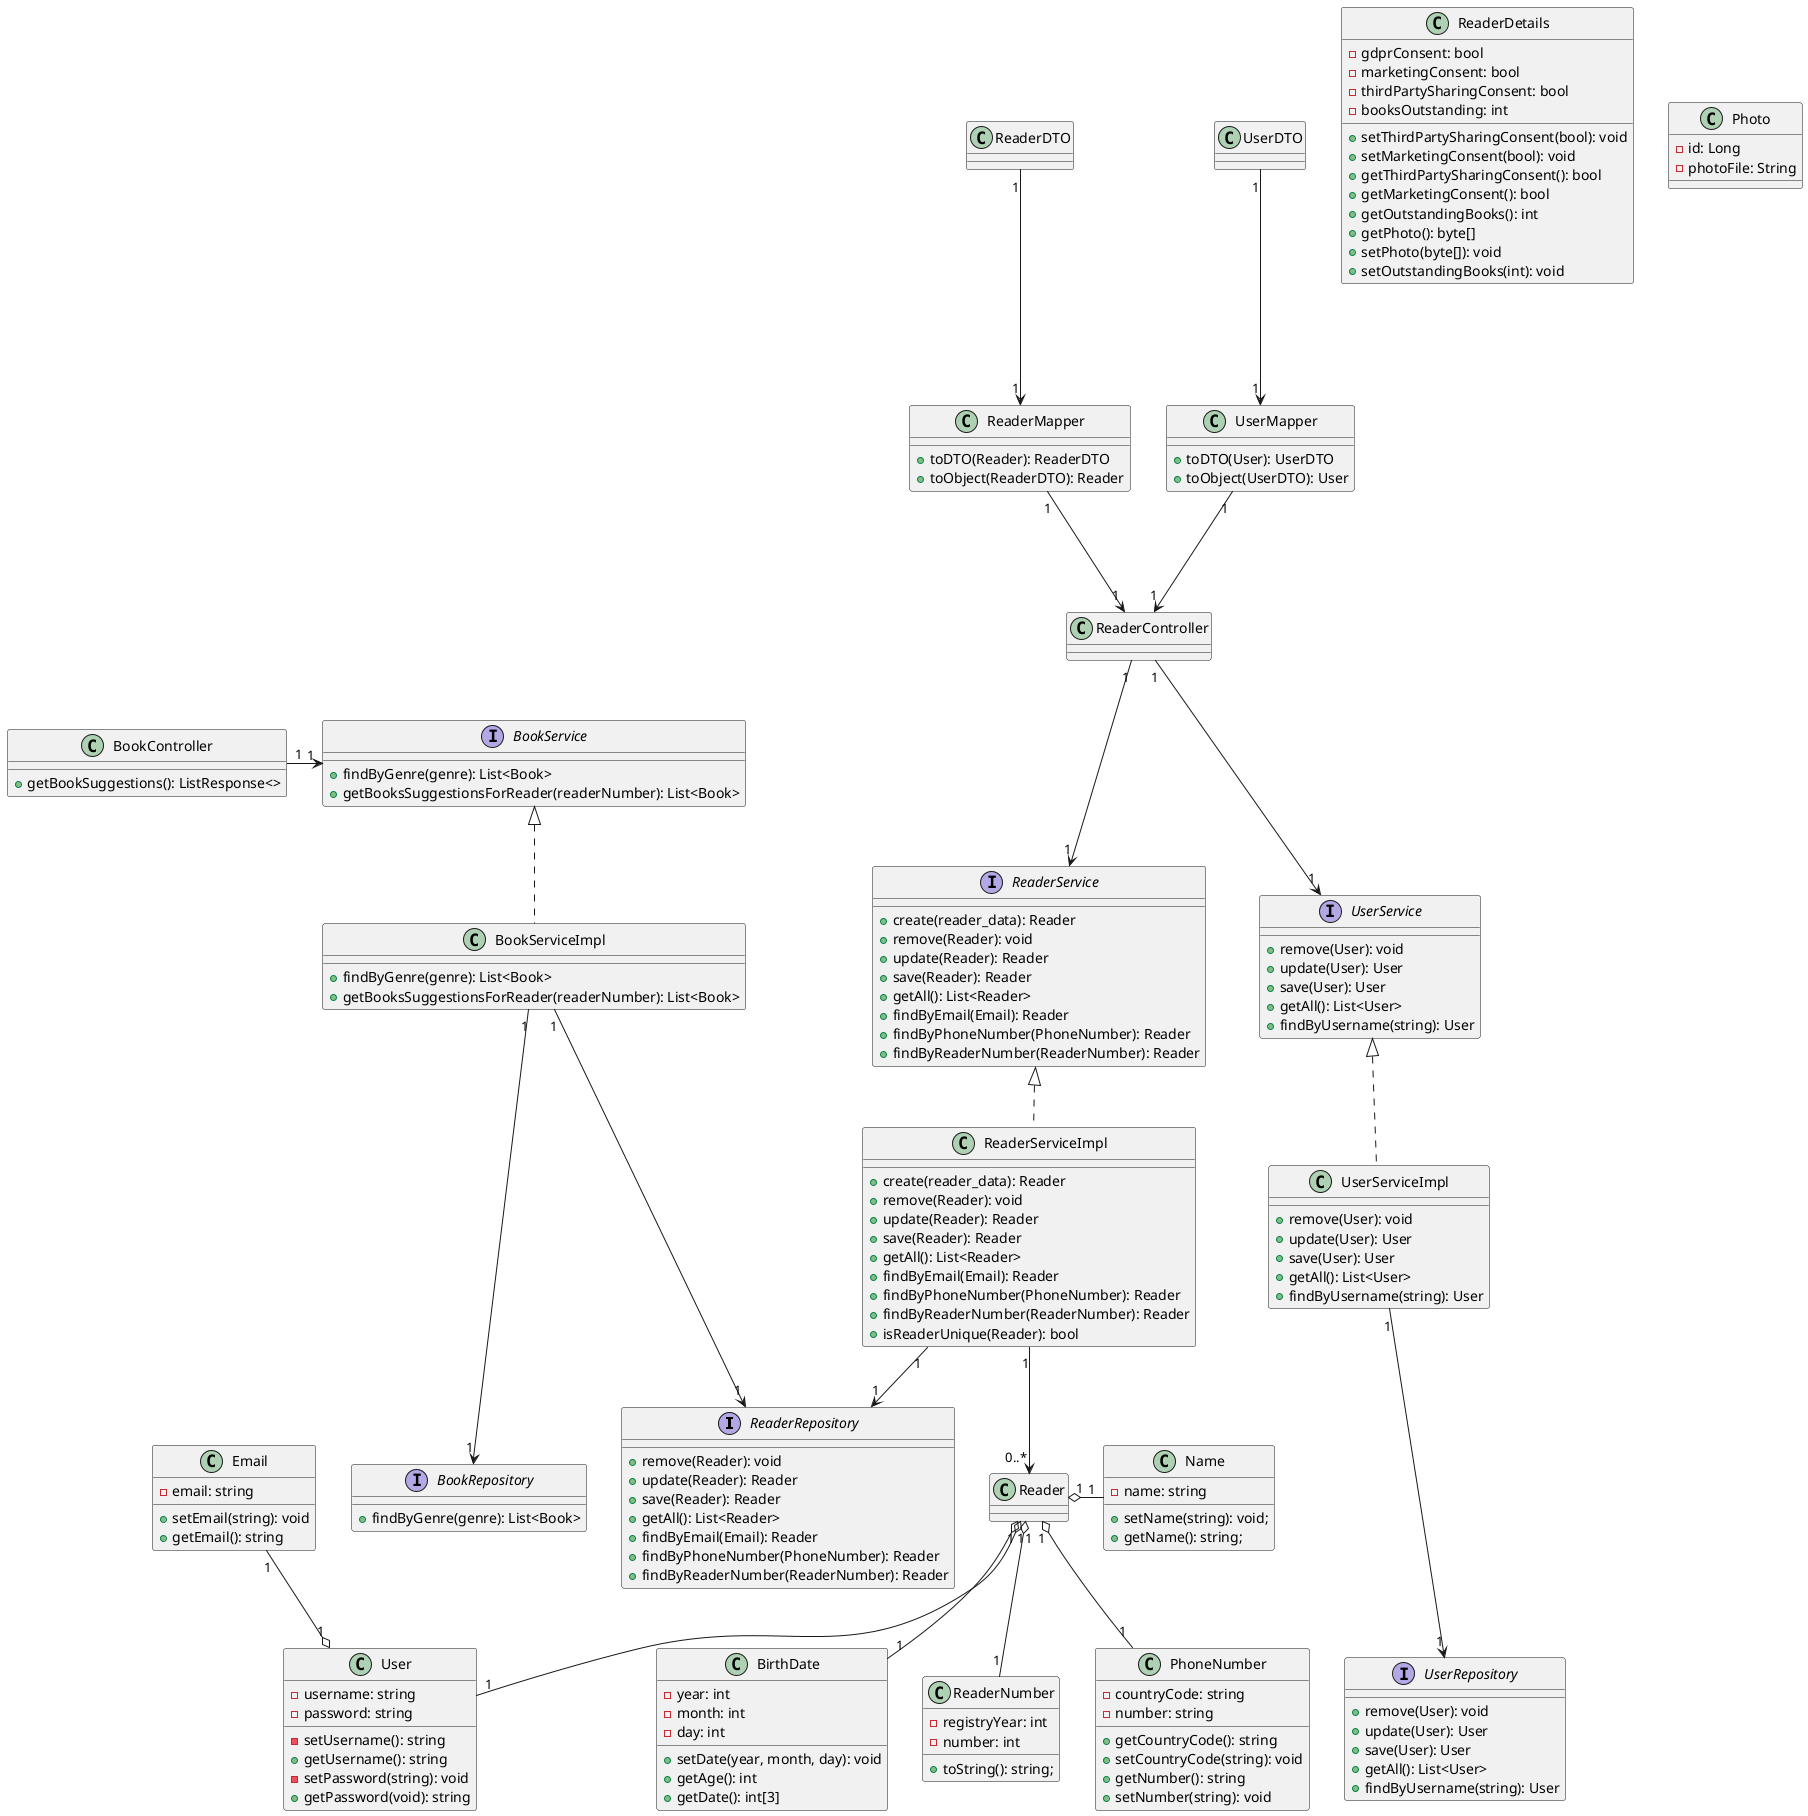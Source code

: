 @startuml
'https://plantuml.com/sequence-diagram

interface ReaderRepository {
    + remove(Reader): void
    + update(Reader): Reader
    + save(Reader): Reader
    + getAll(): List<Reader>
    + findByEmail(Email): Reader
    + findByPhoneNumber(PhoneNumber): Reader
    + findByReaderNumber(ReaderNumber): Reader
}

interface ReaderService {
    + create(reader_data): Reader
    + remove(Reader): void
    + update(Reader): Reader
    + save(Reader): Reader
    + getAll(): List<Reader>
    + findByEmail(Email): Reader
    + findByPhoneNumber(PhoneNumber): Reader
    + findByReaderNumber(ReaderNumber): Reader
}

class ReaderServiceImpl implements ReaderService {
    + create(reader_data): Reader
    + remove(Reader): void
    + update(Reader): Reader
    + save(Reader): Reader
    + getAll(): List<Reader>
    + findByEmail(Email): Reader
    + findByPhoneNumber(PhoneNumber): Reader
    + findByReaderNumber(ReaderNumber): Reader
    + isReaderUnique(Reader): bool
}

class ReaderController {
}

class ReaderDetails {
    - gdprConsent: bool
    - marketingConsent: bool
    - thirdPartySharingConsent: bool
    - booksOutstanding: int
    + setThirdPartySharingConsent(bool): void
    + setMarketingConsent(bool): void
    + getThirdPartySharingConsent(): bool
    + getMarketingConsent(): bool
    + getOutstandingBooks(): int
    /'Min: 0 | Max: 3'/
    + getPhoto(): byte[]
    + setPhoto(byte[]): void
    + setOutstandingBooks(int): void
}

class Name {
    - name: string
    + setName(string): void;
    + getName(): string;
}

class ReaderNumber {
    - registryYear: int
    - number: int
    + toString(): string;
}

class Email {
    - email: string
    + setEmail(string): void
    + getEmail(): string
}

class PhoneNumber {
    - countryCode: string
    - number: string
    + getCountryCode(): string
    + setCountryCode(string): void
    + getNumber(): string
    + setNumber(string): void
}

class BirthDate {
    - year: int
    - month: int
    - day: int
    + setDate(year, month, day): void
    + getAge(): int
    + getDate(): int[3]
}

class User {
    - username: string
    /'TODO: Falta obter resposta do prof quando à alteração do username. Para já, fica o método como privado e é chamado unicamente no construtor'/
    - setUsername(): string
    + getUsername(): string
    - password: string
    /'TODO: Falta obter resposta do professor, no moodle, quando à possibilidade da password ser alterada pelo Reader. Método, para já, privado e chamado unicamente no construtor'/
    - setPassword(string): void
    + getPassword(void): string
}

interface UserRepository {
    + remove(User): void
    + update(User): User
    + save(User): User
    + getAll(): List<User>
    + findByUsername(string): User
}

interface UserService {
    + remove(User): void
    + update(User): User
    + save(User): User
    + getAll(): List<User>
    + findByUsername(string): User
}

class UserServiceImpl implements UserService {
    + remove(User): void
    + update(User): User
    + save(User): User
    + getAll(): List<User>
    + findByUsername(string): User
}

class ReaderMapper {
    + toDTO(Reader): ReaderDTO
    + toObject(ReaderDTO): Reader
}

class ReaderDTO {}

class UserDTO {}

class UserMapper {
    + toDTO(User): UserDTO
    + toObject(UserDTO): User
}

class Photo {
    - id: Long
    - photoFile: String

}

interface BookRepository {
    + findByGenre(genre): List<Book>
}

interface BookService {
    + findByGenre(genre): List<Book>
    + getBooksSuggestionsForReader(readerNumber): List<Book>
}

class BookServiceImpl implements BookService {
    + findByGenre(genre): List<Book>
    + getBooksSuggestionsForReader(readerNumber): List<Book>
}

class BookController {
    + getBookSuggestions(): ListResponse<>
}

BookController "1" -> "1" BookService
BookServiceImpl "1" ---> "1" BookRepository
BookServiceImpl "1" ---> "1" ReaderRepository

UserServiceImpl "1" ---> "1" UserRepository
ReaderDTO "1" ---> "1" ReaderMapper

ReaderMapper "1" ---> "1" ReaderController

UserDTO "1" ---> "1" UserMapper
UserMapper "1" ---> "1" ReaderController

ReaderController "1" ---> "1" ReaderService
ReaderController "1" ---> "1" UserService
Reader "1" o-down- "1" User
Reader "1" o- "1" Name
Reader "1" o-down- "1" ReaderNumber
User "1" o-up- "1" Email
Reader "1" o-down- "1" PhoneNumber
Reader "1" o-down- "1" BirthDate
'ReaderFactory "1" -> "1" ReaderRepository
'ReaderService "1" -up-> "1" ReaderFactory
ReaderServiceImpl "1" --> "0..*" Reader
ReaderServiceImpl "1" --> "1" ReaderRepository


@enduml

